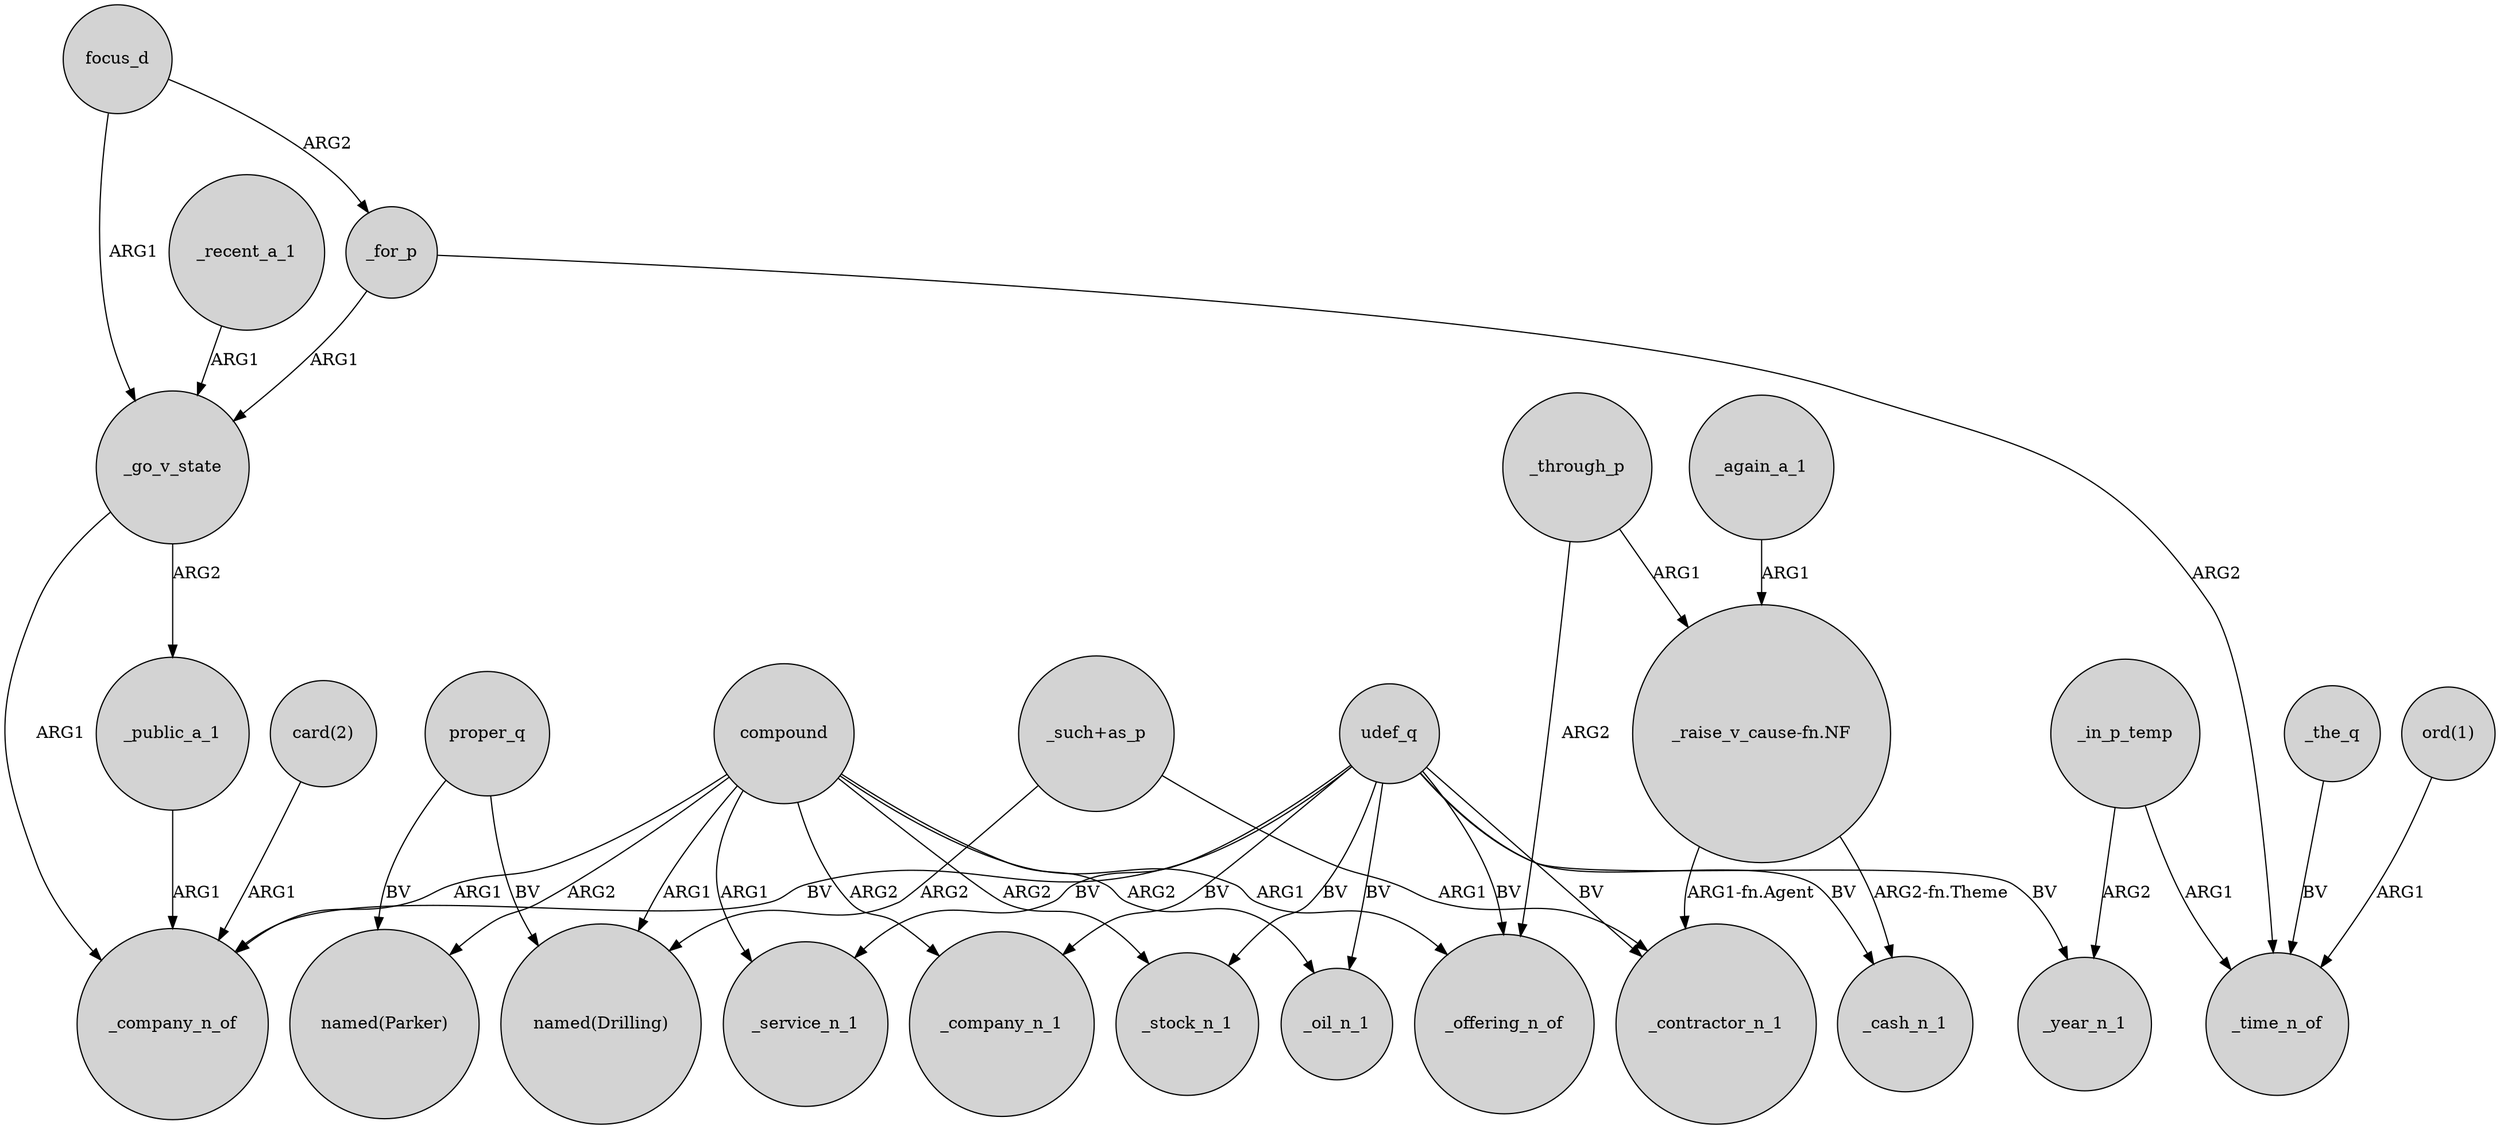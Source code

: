 digraph {
	node [shape=circle style=filled]
	_recent_a_1 -> _go_v_state [label=ARG1]
	proper_q -> "named(Drilling)" [label=BV]
	proper_q -> "named(Parker)" [label=BV]
	compound -> "named(Drilling)" [label=ARG1]
	udef_q -> _cash_n_1 [label=BV]
	compound -> _company_n_1 [label=ARG2]
	"_such+as_p" -> "named(Drilling)" [label=ARG2]
	_for_p -> _time_n_of [label=ARG2]
	focus_d -> _for_p [label=ARG2]
	_through_p -> _offering_n_of [label=ARG2]
	udef_q -> _contractor_n_1 [label=BV]
	compound -> _stock_n_1 [label=ARG2]
	_for_p -> _go_v_state [label=ARG1]
	_in_p_temp -> _year_n_1 [label=ARG2]
	compound -> _company_n_of [label=ARG1]
	compound -> _oil_n_1 [label=ARG2]
	_the_q -> _time_n_of [label=BV]
	"_raise_v_cause-fn.NF" -> _contractor_n_1 [label="ARG1-fn.Agent"]
	udef_q -> _stock_n_1 [label=BV]
	udef_q -> _service_n_1 [label=BV]
	udef_q -> _offering_n_of [label=BV]
	_go_v_state -> _public_a_1 [label=ARG2]
	_again_a_1 -> "_raise_v_cause-fn.NF" [label=ARG1]
	"_raise_v_cause-fn.NF" -> _cash_n_1 [label="ARG2-fn.Theme"]
	focus_d -> _go_v_state [label=ARG1]
	compound -> "named(Parker)" [label=ARG2]
	_in_p_temp -> _time_n_of [label=ARG1]
	udef_q -> _oil_n_1 [label=BV]
	"card(2)" -> _company_n_of [label=ARG1]
	"_such+as_p" -> _contractor_n_1 [label=ARG1]
	"ord(1)" -> _time_n_of [label=ARG1]
	udef_q -> _year_n_1 [label=BV]
	_through_p -> "_raise_v_cause-fn.NF" [label=ARG1]
	_go_v_state -> _company_n_of [label=ARG1]
	udef_q -> _company_n_of [label=BV]
	_public_a_1 -> _company_n_of [label=ARG1]
	compound -> _service_n_1 [label=ARG1]
	udef_q -> _company_n_1 [label=BV]
	compound -> _offering_n_of [label=ARG1]
}
